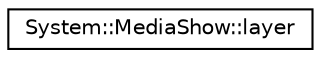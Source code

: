 digraph G
{
  edge [fontname="Helvetica",fontsize="10",labelfontname="Helvetica",labelfontsize="10"];
  node [fontname="Helvetica",fontsize="10",shape=record];
  rankdir="LR";
  Node1 [label="System::MediaShow::layer",height=0.2,width=0.4,color="black", fillcolor="white", style="filled",URL="$class_system_1_1_media_show_1_1layer.html"];
}
